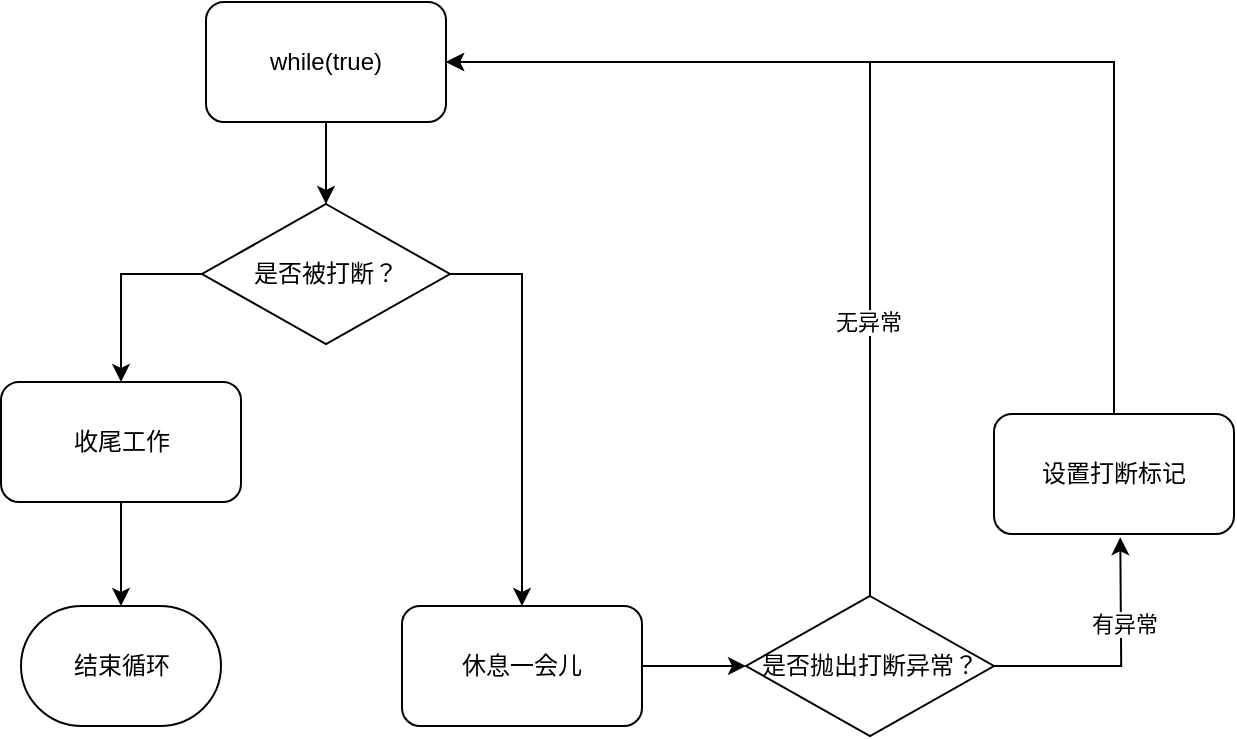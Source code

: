 <mxfile version="24.3.1" type="github" pages="6">
  <diagram name="join()" id="1V3KP1SCWV8kPv5yOCxo">
    <mxGraphModel dx="988" dy="562" grid="0" gridSize="10" guides="1" tooltips="1" connect="1" arrows="1" fold="1" page="1" pageScale="1" pageWidth="1169" pageHeight="1654" math="0" shadow="0">
      <root>
        <mxCell id="0" />
        <mxCell id="1" parent="0" />
        <mxCell id="NZEd004sxIDb9vNdu7oz-4" value="while(true)" style="rounded=1;whiteSpace=wrap;html=1;" parent="1" vertex="1">
          <mxGeometry x="367" y="159" width="120" height="60" as="geometry" />
        </mxCell>
        <mxCell id="NZEd004sxIDb9vNdu7oz-8" style="rounded=0;orthogonalLoop=1;jettySize=auto;html=1;exitX=0;exitY=0.5;exitDx=0;exitDy=0;exitPerimeter=0;edgeStyle=orthogonalEdgeStyle;" parent="1" source="NZEd004sxIDb9vNdu7oz-5" target="NZEd004sxIDb9vNdu7oz-7" edge="1">
          <mxGeometry relative="1" as="geometry" />
        </mxCell>
        <mxCell id="NZEd004sxIDb9vNdu7oz-10" style="rounded=0;orthogonalLoop=1;jettySize=auto;html=1;exitX=1;exitY=0.5;exitDx=0;exitDy=0;exitPerimeter=0;edgeStyle=orthogonalEdgeStyle;" parent="1" source="NZEd004sxIDb9vNdu7oz-5" target="NZEd004sxIDb9vNdu7oz-9" edge="1">
          <mxGeometry relative="1" as="geometry" />
        </mxCell>
        <mxCell id="NZEd004sxIDb9vNdu7oz-5" value="是否被打断？" style="strokeWidth=1;html=1;shape=mxgraph.flowchart.decision;whiteSpace=wrap;" parent="1" vertex="1">
          <mxGeometry x="365" y="260" width="124" height="70" as="geometry" />
        </mxCell>
        <mxCell id="NZEd004sxIDb9vNdu7oz-6" style="rounded=0;orthogonalLoop=1;jettySize=auto;html=1;exitX=0.5;exitY=1;exitDx=0;exitDy=0;entryX=0.5;entryY=0;entryDx=0;entryDy=0;entryPerimeter=0;" parent="1" source="NZEd004sxIDb9vNdu7oz-4" target="NZEd004sxIDb9vNdu7oz-5" edge="1">
          <mxGeometry relative="1" as="geometry" />
        </mxCell>
        <mxCell id="NZEd004sxIDb9vNdu7oz-7" value="收尾工作" style="rounded=1;whiteSpace=wrap;html=1;" parent="1" vertex="1">
          <mxGeometry x="264.5" y="349" width="120" height="60" as="geometry" />
        </mxCell>
        <mxCell id="NZEd004sxIDb9vNdu7oz-16" value="" style="edgeStyle=orthogonalEdgeStyle;rounded=0;orthogonalLoop=1;jettySize=auto;html=1;" parent="1" source="NZEd004sxIDb9vNdu7oz-9" target="NZEd004sxIDb9vNdu7oz-15" edge="1">
          <mxGeometry relative="1" as="geometry" />
        </mxCell>
        <mxCell id="NZEd004sxIDb9vNdu7oz-9" value="休息一会儿" style="rounded=1;whiteSpace=wrap;html=1;" parent="1" vertex="1">
          <mxGeometry x="465" y="461" width="120" height="60" as="geometry" />
        </mxCell>
        <mxCell id="NZEd004sxIDb9vNdu7oz-11" value="结束循环" style="strokeWidth=1;html=1;shape=mxgraph.flowchart.terminator;whiteSpace=wrap;" parent="1" vertex="1">
          <mxGeometry x="274.5" y="461" width="100" height="60" as="geometry" />
        </mxCell>
        <mxCell id="NZEd004sxIDb9vNdu7oz-12" style="edgeStyle=orthogonalEdgeStyle;rounded=0;orthogonalLoop=1;jettySize=auto;html=1;entryX=0.5;entryY=0;entryDx=0;entryDy=0;entryPerimeter=0;" parent="1" source="NZEd004sxIDb9vNdu7oz-7" target="NZEd004sxIDb9vNdu7oz-11" edge="1">
          <mxGeometry relative="1" as="geometry" />
        </mxCell>
        <mxCell id="NZEd004sxIDb9vNdu7oz-17" style="edgeStyle=orthogonalEdgeStyle;rounded=0;orthogonalLoop=1;jettySize=auto;html=1;entryX=1;entryY=0.5;entryDx=0;entryDy=0;" parent="1" source="NZEd004sxIDb9vNdu7oz-15" target="NZEd004sxIDb9vNdu7oz-4" edge="1">
          <mxGeometry relative="1" as="geometry">
            <Array as="points">
              <mxPoint x="699" y="189" />
            </Array>
          </mxGeometry>
        </mxCell>
        <mxCell id="NZEd004sxIDb9vNdu7oz-18" value="无异常" style="edgeLabel;html=1;align=center;verticalAlign=middle;resizable=0;points=[];" parent="NZEd004sxIDb9vNdu7oz-17" vertex="1" connectable="0">
          <mxGeometry x="-0.425" y="1" relative="1" as="geometry">
            <mxPoint as="offset" />
          </mxGeometry>
        </mxCell>
        <mxCell id="NZEd004sxIDb9vNdu7oz-20" style="edgeStyle=orthogonalEdgeStyle;rounded=0;orthogonalLoop=1;jettySize=auto;html=1;" parent="1" source="NZEd004sxIDb9vNdu7oz-15" edge="1">
          <mxGeometry relative="1" as="geometry">
            <mxPoint x="824.138" y="426.621" as="targetPoint" />
          </mxGeometry>
        </mxCell>
        <mxCell id="NZEd004sxIDb9vNdu7oz-22" value="有异常" style="edgeLabel;html=1;align=center;verticalAlign=middle;resizable=0;points=[];" parent="NZEd004sxIDb9vNdu7oz-20" vertex="1" connectable="0">
          <mxGeometry x="0.321" y="-1" relative="1" as="geometry">
            <mxPoint as="offset" />
          </mxGeometry>
        </mxCell>
        <mxCell id="NZEd004sxIDb9vNdu7oz-15" value="是否抛出打断异常？" style="strokeWidth=1;html=1;shape=mxgraph.flowchart.decision;whiteSpace=wrap;" parent="1" vertex="1">
          <mxGeometry x="637" y="456" width="124" height="70" as="geometry" />
        </mxCell>
        <mxCell id="NZEd004sxIDb9vNdu7oz-21" style="edgeStyle=orthogonalEdgeStyle;rounded=0;orthogonalLoop=1;jettySize=auto;html=1;entryX=1;entryY=0.5;entryDx=0;entryDy=0;" parent="1" source="NZEd004sxIDb9vNdu7oz-19" target="NZEd004sxIDb9vNdu7oz-4" edge="1">
          <mxGeometry relative="1" as="geometry">
            <Array as="points">
              <mxPoint x="821" y="189" />
            </Array>
          </mxGeometry>
        </mxCell>
        <mxCell id="NZEd004sxIDb9vNdu7oz-19" value="设置打断标记" style="rounded=1;whiteSpace=wrap;html=1;" parent="1" vertex="1">
          <mxGeometry x="761" y="365" width="120" height="60" as="geometry" />
        </mxCell>
      </root>
    </mxGraphModel>
  </diagram>
  <diagram id="PVNSbkn1NOxQgm3fCDCZ" name="OS线程">
    <mxGraphModel grid="0" page="1" gridSize="10" guides="1" tooltips="1" connect="1" arrows="1" fold="1" pageScale="1" pageWidth="1169" pageHeight="1654" math="0" shadow="0">
      <root>
        <mxCell id="0" />
        <mxCell id="1" parent="0" />
        <mxCell id="ibxqNXm0Q92hEJX4QjCi-5" style="edgeStyle=orthogonalEdgeStyle;curved=1;rounded=0;orthogonalLoop=1;jettySize=auto;html=1;exitX=1;exitY=0.25;exitDx=0;exitDy=0;entryX=0;entryY=0.5;entryDx=0;entryDy=0;" edge="1" parent="1" source="FmXA30j9jdL4BYsZwHf5-3" target="ibxqNXm0Q92hEJX4QjCi-1">
          <mxGeometry relative="1" as="geometry" />
        </mxCell>
        <mxCell id="FmXA30j9jdL4BYsZwHf5-3" value="New" style="rounded=1;whiteSpace=wrap;html=1;fillColor=#dae8fc;strokeColor=#6c8ebf;" vertex="1" parent="1">
          <mxGeometry x="182" y="426" width="73" height="38" as="geometry" />
        </mxCell>
        <mxCell id="ibxqNXm0Q92hEJX4QjCi-7" style="edgeStyle=orthogonalEdgeStyle;curved=1;rounded=0;orthogonalLoop=1;jettySize=auto;html=1;exitX=0.5;exitY=0;exitDx=0;exitDy=0;entryX=0.5;entryY=0;entryDx=0;entryDy=0;" edge="1" parent="1" source="ibxqNXm0Q92hEJX4QjCi-1" target="ibxqNXm0Q92hEJX4QjCi-2">
          <mxGeometry relative="1" as="geometry" />
        </mxCell>
        <mxCell id="ibxqNXm0Q92hEJX4QjCi-1" value="Ready" style="rounded=1;whiteSpace=wrap;html=1;fillColor=#f5f5f5;fontColor=#333333;strokeColor=#666666;" vertex="1" parent="1">
          <mxGeometry x="310" y="361" width="73" height="38" as="geometry" />
        </mxCell>
        <mxCell id="ibxqNXm0Q92hEJX4QjCi-9" style="edgeStyle=orthogonalEdgeStyle;curved=1;rounded=0;orthogonalLoop=1;jettySize=auto;html=1;exitX=0.5;exitY=1;exitDx=0;exitDy=0;entryX=0.5;entryY=1;entryDx=0;entryDy=0;" edge="1" parent="1" source="ibxqNXm0Q92hEJX4QjCi-2" target="ibxqNXm0Q92hEJX4QjCi-1">
          <mxGeometry relative="1" as="geometry" />
        </mxCell>
        <mxCell id="ibxqNXm0Q92hEJX4QjCi-10" style="edgeStyle=orthogonalEdgeStyle;curved=1;rounded=0;orthogonalLoop=1;jettySize=auto;html=1;exitX=0.75;exitY=1;exitDx=0;exitDy=0;entryX=1;entryY=0.5;entryDx=0;entryDy=0;" edge="1" parent="1" source="ibxqNXm0Q92hEJX4QjCi-2" target="ibxqNXm0Q92hEJX4QjCi-3">
          <mxGeometry relative="1" as="geometry" />
        </mxCell>
        <mxCell id="ibxqNXm0Q92hEJX4QjCi-12" style="edgeStyle=orthogonalEdgeStyle;curved=1;rounded=0;orthogonalLoop=1;jettySize=auto;html=1;exitX=1;exitY=0.5;exitDx=0;exitDy=0;entryX=0;entryY=0.5;entryDx=0;entryDy=0;" edge="1" parent="1" source="ibxqNXm0Q92hEJX4QjCi-2" target="ibxqNXm0Q92hEJX4QjCi-4">
          <mxGeometry relative="1" as="geometry" />
        </mxCell>
        <mxCell id="ibxqNXm0Q92hEJX4QjCi-2" value="Runing" style="rounded=1;whiteSpace=wrap;html=1;fillColor=#d5e8d4;strokeColor=#82b366;" vertex="1" parent="1">
          <mxGeometry x="452" y="361" width="73" height="38" as="geometry" />
        </mxCell>
        <mxCell id="ibxqNXm0Q92hEJX4QjCi-11" style="edgeStyle=orthogonalEdgeStyle;curved=1;rounded=0;orthogonalLoop=1;jettySize=auto;html=1;exitX=0;exitY=0.5;exitDx=0;exitDy=0;entryX=0.25;entryY=1;entryDx=0;entryDy=0;" edge="1" parent="1" source="ibxqNXm0Q92hEJX4QjCi-3" target="ibxqNXm0Q92hEJX4QjCi-1">
          <mxGeometry relative="1" as="geometry" />
        </mxCell>
        <mxCell id="ibxqNXm0Q92hEJX4QjCi-3" value="Waiting" style="rounded=1;whiteSpace=wrap;html=1;fillColor=#ffe6cc;strokeColor=#d79b00;" vertex="1" parent="1">
          <mxGeometry x="379" y="467" width="73" height="38" as="geometry" />
        </mxCell>
        <mxCell id="ibxqNXm0Q92hEJX4QjCi-4" value="Terminate" style="rounded=1;whiteSpace=wrap;html=1;fillColor=#f8cecc;strokeColor=#b85450;" vertex="1" parent="1">
          <mxGeometry x="576" y="426" width="73" height="38" as="geometry" />
        </mxCell>
      </root>
    </mxGraphModel>
  </diagram>
  <diagram id="xMxGrsC7GhkVJynPmUS6" name="JVM线程">
    <mxGraphModel dx="988" dy="562" grid="0" gridSize="10" guides="1" tooltips="1" connect="1" arrows="1" fold="1" page="1" pageScale="1" pageWidth="1169" pageHeight="1654" math="0" shadow="0">
      <root>
        <mxCell id="0" />
        <mxCell id="1" parent="0" />
        <mxCell id="bEQPRtBtmHfOsYJVfjAv-1" style="edgeStyle=orthogonalEdgeStyle;curved=1;rounded=0;orthogonalLoop=1;jettySize=auto;html=1;entryX=0.5;entryY=0;entryDx=0;entryDy=0;" parent="1" source="uHQ0ieIAPgb02AOEPANn-1" target="uHQ0ieIAPgb02AOEPANn-2" edge="1">
          <mxGeometry relative="1" as="geometry" />
        </mxCell>
        <mxCell id="bEQPRtBtmHfOsYJVfjAv-21" value="1" style="edgeLabel;html=1;align=center;verticalAlign=middle;resizable=0;points=[];" parent="bEQPRtBtmHfOsYJVfjAv-1" vertex="1" connectable="0">
          <mxGeometry x="-0.477" y="2" relative="1" as="geometry">
            <mxPoint as="offset" />
          </mxGeometry>
        </mxCell>
        <mxCell id="uHQ0ieIAPgb02AOEPANn-1" value="NEW" style="rounded=1;whiteSpace=wrap;html=1;fillColor=#d5e8d4;strokeColor=#82b366;" parent="1" vertex="1">
          <mxGeometry x="470" y="216" width="120" height="60" as="geometry" />
        </mxCell>
        <mxCell id="bEQPRtBtmHfOsYJVfjAv-2" style="edgeStyle=orthogonalEdgeStyle;curved=1;rounded=0;orthogonalLoop=1;jettySize=auto;html=1;" parent="1" source="uHQ0ieIAPgb02AOEPANn-2" target="uHQ0ieIAPgb02AOEPANn-6" edge="1">
          <mxGeometry relative="1" as="geometry" />
        </mxCell>
        <mxCell id="bEQPRtBtmHfOsYJVfjAv-22" value="2" style="edgeLabel;html=1;align=center;verticalAlign=middle;resizable=0;points=[];" parent="bEQPRtBtmHfOsYJVfjAv-2" vertex="1" connectable="0">
          <mxGeometry x="0.073" relative="1" as="geometry">
            <mxPoint as="offset" />
          </mxGeometry>
        </mxCell>
        <mxCell id="bEQPRtBtmHfOsYJVfjAv-13" style="edgeStyle=orthogonalEdgeStyle;curved=1;rounded=0;orthogonalLoop=1;jettySize=auto;html=1;exitX=1;exitY=0;exitDx=0;exitDy=0;entryX=0;entryY=0.25;entryDx=0;entryDy=0;" parent="1" source="uHQ0ieIAPgb02AOEPANn-2" target="uHQ0ieIAPgb02AOEPANn-5" edge="1">
          <mxGeometry relative="1" as="geometry" />
        </mxCell>
        <mxCell id="bEQPRtBtmHfOsYJVfjAv-25" value="5" style="edgeLabel;html=1;align=center;verticalAlign=middle;resizable=0;points=[];" parent="bEQPRtBtmHfOsYJVfjAv-13" vertex="1" connectable="0">
          <mxGeometry x="0.245" y="-10" relative="1" as="geometry">
            <mxPoint as="offset" />
          </mxGeometry>
        </mxCell>
        <mxCell id="bEQPRtBtmHfOsYJVfjAv-14" style="edgeStyle=orthogonalEdgeStyle;curved=1;rounded=0;orthogonalLoop=1;jettySize=auto;html=1;exitX=0;exitY=0.25;exitDx=0;exitDy=0;entryX=1;entryY=0.25;entryDx=0;entryDy=0;" parent="1" source="uHQ0ieIAPgb02AOEPANn-2" target="uHQ0ieIAPgb02AOEPANn-3" edge="1">
          <mxGeometry relative="1" as="geometry" />
        </mxCell>
        <mxCell id="bEQPRtBtmHfOsYJVfjAv-23" value="3" style="edgeLabel;html=1;align=center;verticalAlign=middle;resizable=0;points=[];" parent="bEQPRtBtmHfOsYJVfjAv-14" vertex="1" connectable="0">
          <mxGeometry x="-0.348" y="2" relative="1" as="geometry">
            <mxPoint as="offset" />
          </mxGeometry>
        </mxCell>
        <mxCell id="bEQPRtBtmHfOsYJVfjAv-16" style="edgeStyle=orthogonalEdgeStyle;curved=1;rounded=0;orthogonalLoop=1;jettySize=auto;html=1;exitX=1;exitY=0.75;exitDx=0;exitDy=0;entryX=0.5;entryY=0;entryDx=0;entryDy=0;" parent="1" source="uHQ0ieIAPgb02AOEPANn-2" target="uHQ0ieIAPgb02AOEPANn-4" edge="1">
          <mxGeometry relative="1" as="geometry" />
        </mxCell>
        <mxCell id="bEQPRtBtmHfOsYJVfjAv-27" value="7" style="edgeLabel;html=1;align=center;verticalAlign=middle;resizable=0;points=[];" parent="bEQPRtBtmHfOsYJVfjAv-16" vertex="1" connectable="0">
          <mxGeometry x="-0.144" y="-7" relative="1" as="geometry">
            <mxPoint as="offset" />
          </mxGeometry>
        </mxCell>
        <mxCell id="uHQ0ieIAPgb02AOEPANn-2" value="RUNNABLE" style="rounded=1;whiteSpace=wrap;html=1;fillColor=#dae8fc;strokeColor=#6c8ebf;" parent="1" vertex="1">
          <mxGeometry x="470" y="358" width="120" height="60" as="geometry" />
        </mxCell>
        <mxCell id="bEQPRtBtmHfOsYJVfjAv-15" style="edgeStyle=orthogonalEdgeStyle;curved=1;rounded=0;orthogonalLoop=1;jettySize=auto;html=1;exitX=1;exitY=0.75;exitDx=0;exitDy=0;entryX=0;entryY=0.75;entryDx=0;entryDy=0;" parent="1" source="uHQ0ieIAPgb02AOEPANn-3" target="uHQ0ieIAPgb02AOEPANn-2" edge="1">
          <mxGeometry relative="1" as="geometry" />
        </mxCell>
        <mxCell id="bEQPRtBtmHfOsYJVfjAv-24" value="4" style="edgeLabel;html=1;align=center;verticalAlign=middle;resizable=0;points=[];" parent="bEQPRtBtmHfOsYJVfjAv-15" vertex="1" connectable="0">
          <mxGeometry x="0.192" y="1" relative="1" as="geometry">
            <mxPoint as="offset" />
          </mxGeometry>
        </mxCell>
        <mxCell id="uHQ0ieIAPgb02AOEPANn-3" value="BLOCKED" style="rounded=1;whiteSpace=wrap;html=1;fillColor=#e1d5e7;strokeColor=#9673a6;" parent="1" vertex="1">
          <mxGeometry x="211" y="358" width="120" height="60" as="geometry" />
        </mxCell>
        <mxCell id="uHQ0ieIAPgb02AOEPANn-4" value="WAITING" style="rounded=1;whiteSpace=wrap;html=1;fillColor=#ffe6cc;strokeColor=#d79b00;" parent="1" vertex="1">
          <mxGeometry x="769" y="472" width="120" height="60" as="geometry" />
        </mxCell>
        <mxCell id="bEQPRtBtmHfOsYJVfjAv-19" style="edgeStyle=orthogonalEdgeStyle;curved=1;rounded=0;orthogonalLoop=1;jettySize=auto;html=1;exitX=0.25;exitY=1;exitDx=0;exitDy=0;entryX=1;entryY=0.25;entryDx=0;entryDy=0;" parent="1" source="uHQ0ieIAPgb02AOEPANn-5" target="uHQ0ieIAPgb02AOEPANn-2" edge="1">
          <mxGeometry relative="1" as="geometry" />
        </mxCell>
        <mxCell id="bEQPRtBtmHfOsYJVfjAv-26" value="6" style="edgeLabel;html=1;align=center;verticalAlign=middle;resizable=0;points=[];" parent="bEQPRtBtmHfOsYJVfjAv-19" vertex="1" connectable="0">
          <mxGeometry x="-0.038" y="-10" relative="1" as="geometry">
            <mxPoint as="offset" />
          </mxGeometry>
        </mxCell>
        <mxCell id="uHQ0ieIAPgb02AOEPANn-5" value="TIMED_WAITING" style="rounded=1;whiteSpace=wrap;html=1;fillColor=#fff2cc;strokeColor=#d6b656;" parent="1" vertex="1">
          <mxGeometry x="760" y="259" width="120" height="60" as="geometry" />
        </mxCell>
        <mxCell id="uHQ0ieIAPgb02AOEPANn-6" value="TERMINATED" style="rounded=1;whiteSpace=wrap;html=1;fillColor=#f8cecc;strokeColor=#b85450;" parent="1" vertex="1">
          <mxGeometry x="470" y="500" width="120" height="60" as="geometry" />
        </mxCell>
        <mxCell id="bEQPRtBtmHfOsYJVfjAv-18" style="edgeStyle=orthogonalEdgeStyle;curved=1;rounded=0;orthogonalLoop=1;jettySize=auto;html=1;exitX=0;exitY=0.5;exitDx=0;exitDy=0;entryX=0.989;entryY=0.943;entryDx=0;entryDy=0;entryPerimeter=0;" parent="1" source="uHQ0ieIAPgb02AOEPANn-4" target="uHQ0ieIAPgb02AOEPANn-2" edge="1">
          <mxGeometry relative="1" as="geometry" />
        </mxCell>
        <mxCell id="bEQPRtBtmHfOsYJVfjAv-28" value="8" style="edgeLabel;html=1;align=center;verticalAlign=middle;resizable=0;points=[];" parent="bEQPRtBtmHfOsYJVfjAv-18" vertex="1" connectable="0">
          <mxGeometry x="-0.421" y="-7" relative="1" as="geometry">
            <mxPoint as="offset" />
          </mxGeometry>
        </mxCell>
      </root>
    </mxGraphModel>
  </diagram>
  <diagram id="vEIJ6cPtEUYAlNjStZnZ" name="OS&amp;JVM线程对比">
    <mxGraphModel grid="0" page="1" gridSize="10" guides="1" tooltips="1" connect="1" arrows="1" fold="1" pageScale="1" pageWidth="1169" pageHeight="1654" math="0" shadow="0">
      <root>
        <mxCell id="0" />
        <mxCell id="1" parent="0" />
        <mxCell id="kfv_5kCo68BBMFL1VBEQ-32" value="" style="rounded=1;whiteSpace=wrap;html=1;fillStyle=auto;strokeColor=default;strokeWidth=1;" vertex="1" parent="1">
          <mxGeometry x="74" y="117" width="1041" height="390" as="geometry" />
        </mxCell>
        <mxCell id="bTMKLTHeLOdzTPJGCHO4-3" value="NEW" style="rounded=1;whiteSpace=wrap;html=1;fillColor=#f9f7ed;strokeColor=#36393d;" vertex="1" parent="1">
          <mxGeometry x="135" y="164" width="120" height="60" as="geometry" />
        </mxCell>
        <mxCell id="bTMKLTHeLOdzTPJGCHO4-12" value="RUNNABLE" style="rounded=1;whiteSpace=wrap;html=1;fillColor=#cce5ff;strokeColor=#36393d;" vertex="1" parent="1">
          <mxGeometry x="293" y="164" width="120" height="60" as="geometry" />
        </mxCell>
        <mxCell id="bTMKLTHeLOdzTPJGCHO4-15" value="BLOCKED" style="rounded=1;whiteSpace=wrap;html=1;fillColor=#fff2cc;strokeColor=#d6b656;" vertex="1" parent="1">
          <mxGeometry x="451" y="164" width="120" height="60" as="geometry" />
        </mxCell>
        <mxCell id="bTMKLTHeLOdzTPJGCHO4-16" value="WAITING" style="rounded=1;whiteSpace=wrap;html=1;fillColor=#fff2cc;strokeColor=#d6b656;" vertex="1" parent="1">
          <mxGeometry x="769" y="164" width="120" height="60" as="geometry" />
        </mxCell>
        <mxCell id="bTMKLTHeLOdzTPJGCHO4-19" value="TIMED_WAITING" style="rounded=1;whiteSpace=wrap;html=1;fillColor=#fff2cc;strokeColor=#d6b656;" vertex="1" parent="1">
          <mxGeometry x="609" y="164" width="120" height="60" as="geometry" />
        </mxCell>
        <mxCell id="bTMKLTHeLOdzTPJGCHO4-20" value="TERMINATED" style="rounded=1;whiteSpace=wrap;html=1;fillColor=#f9f7ed;strokeColor=#36393d;" vertex="1" parent="1">
          <mxGeometry x="926" y="164" width="120" height="60" as="geometry" />
        </mxCell>
        <mxCell id="kfv_5kCo68BBMFL1VBEQ-1" value="NEW" style="rounded=1;whiteSpace=wrap;html=1;fillColor=#f9f7ed;strokeColor=#36393d;" vertex="1" parent="1">
          <mxGeometry x="135" y="398" width="120" height="60" as="geometry" />
        </mxCell>
        <mxCell id="kfv_5kCo68BBMFL1VBEQ-3" value="Ready" style="rounded=1;whiteSpace=wrap;html=1;fillColor=#cce5ff;strokeColor=#36393d;" vertex="1" parent="1">
          <mxGeometry x="331" y="401" width="120" height="60" as="geometry" />
        </mxCell>
        <mxCell id="kfv_5kCo68BBMFL1VBEQ-6" value="Runing" style="rounded=1;whiteSpace=wrap;html=1;fillColor=#cce5ff;strokeColor=#36393d;" vertex="1" parent="1">
          <mxGeometry x="525" y="401" width="120" height="60" as="geometry" />
        </mxCell>
        <mxCell id="kfv_5kCo68BBMFL1VBEQ-10" value="Waiting" style="rounded=1;whiteSpace=wrap;html=1;fillColor=#f8cecc;strokeColor=#b85450;" vertex="1" parent="1">
          <mxGeometry x="721" y="401" width="120" height="60" as="geometry" />
        </mxCell>
        <mxCell id="kfv_5kCo68BBMFL1VBEQ-11" value="Terminate" style="rounded=1;whiteSpace=wrap;html=1;fillColor=#f9f7ed;strokeColor=#36393d;" vertex="1" parent="1">
          <mxGeometry x="926" y="398" width="120" height="60" as="geometry" />
        </mxCell>
        <mxCell id="kfv_5kCo68BBMFL1VBEQ-22" value="" style="endArrow=none;html=1;rounded=0;" edge="1" parent="1" source="kfv_5kCo68BBMFL1VBEQ-1">
          <mxGeometry width="50" height="50" relative="1" as="geometry">
            <mxPoint x="147" y="274" as="sourcePoint" />
            <mxPoint x="197" y="224" as="targetPoint" />
          </mxGeometry>
        </mxCell>
        <mxCell id="kfv_5kCo68BBMFL1VBEQ-23" value="" style="endArrow=none;html=1;rounded=0;entryX=0.5;entryY=1;entryDx=0;entryDy=0;exitX=0.5;exitY=0;exitDx=0;exitDy=0;" edge="1" parent="1" source="kfv_5kCo68BBMFL1VBEQ-3" target="bTMKLTHeLOdzTPJGCHO4-12">
          <mxGeometry width="50" height="50" relative="1" as="geometry">
            <mxPoint x="347" y="409" as="sourcePoint" />
            <mxPoint x="349" y="235" as="targetPoint" />
          </mxGeometry>
        </mxCell>
        <mxCell id="kfv_5kCo68BBMFL1VBEQ-24" value="" style="endArrow=none;html=1;rounded=0;entryX=0.5;entryY=1;entryDx=0;entryDy=0;exitX=0.5;exitY=0;exitDx=0;exitDy=0;" edge="1" parent="1" source="kfv_5kCo68BBMFL1VBEQ-6" target="bTMKLTHeLOdzTPJGCHO4-12">
          <mxGeometry width="50" height="50" relative="1" as="geometry">
            <mxPoint x="215" y="418" as="sourcePoint" />
            <mxPoint x="217" y="244" as="targetPoint" />
          </mxGeometry>
        </mxCell>
        <mxCell id="kfv_5kCo68BBMFL1VBEQ-25" value="" style="endArrow=none;html=1;rounded=0;entryX=0.5;entryY=1;entryDx=0;entryDy=0;exitX=0.5;exitY=0;exitDx=0;exitDy=0;dashed=1;dashPattern=8 8;" edge="1" parent="1" source="kfv_5kCo68BBMFL1VBEQ-10" target="bTMKLTHeLOdzTPJGCHO4-12">
          <mxGeometry width="50" height="50" relative="1" as="geometry">
            <mxPoint x="225" y="428" as="sourcePoint" />
            <mxPoint x="227" y="254" as="targetPoint" />
          </mxGeometry>
        </mxCell>
        <mxCell id="kfv_5kCo68BBMFL1VBEQ-26" value="" style="endArrow=none;html=1;rounded=0;entryX=0.5;entryY=1;entryDx=0;entryDy=0;exitX=0.5;exitY=0;exitDx=0;exitDy=0;" edge="1" parent="1" source="kfv_5kCo68BBMFL1VBEQ-10" target="bTMKLTHeLOdzTPJGCHO4-15">
          <mxGeometry width="50" height="50" relative="1" as="geometry">
            <mxPoint x="548" y="416" as="sourcePoint" />
            <mxPoint x="550" y="242" as="targetPoint" />
          </mxGeometry>
        </mxCell>
        <mxCell id="kfv_5kCo68BBMFL1VBEQ-27" value="" style="endArrow=none;html=1;rounded=0;entryX=0.5;entryY=1;entryDx=0;entryDy=0;exitX=0.5;exitY=0;exitDx=0;exitDy=0;" edge="1" parent="1" source="kfv_5kCo68BBMFL1VBEQ-10" target="bTMKLTHeLOdzTPJGCHO4-19">
          <mxGeometry width="50" height="50" relative="1" as="geometry">
            <mxPoint x="245" y="448" as="sourcePoint" />
            <mxPoint x="247" y="274" as="targetPoint" />
          </mxGeometry>
        </mxCell>
        <mxCell id="kfv_5kCo68BBMFL1VBEQ-28" value="" style="endArrow=none;html=1;rounded=0;entryX=0.5;entryY=1;entryDx=0;entryDy=0;exitX=0.5;exitY=0;exitDx=0;exitDy=0;" edge="1" parent="1" source="kfv_5kCo68BBMFL1VBEQ-10" target="bTMKLTHeLOdzTPJGCHO4-16">
          <mxGeometry width="50" height="50" relative="1" as="geometry">
            <mxPoint x="255" y="458" as="sourcePoint" />
            <mxPoint x="257" y="284" as="targetPoint" />
          </mxGeometry>
        </mxCell>
        <mxCell id="kfv_5kCo68BBMFL1VBEQ-29" value="" style="endArrow=none;html=1;rounded=0;entryX=0.5;entryY=1;entryDx=0;entryDy=0;exitX=0.5;exitY=0;exitDx=0;exitDy=0;" edge="1" parent="1" source="kfv_5kCo68BBMFL1VBEQ-11" target="bTMKLTHeLOdzTPJGCHO4-20">
          <mxGeometry width="50" height="50" relative="1" as="geometry">
            <mxPoint x="265" y="468" as="sourcePoint" />
            <mxPoint x="267" y="294" as="targetPoint" />
          </mxGeometry>
        </mxCell>
        <mxCell id="kfv_5kCo68BBMFL1VBEQ-30" value="" style="endArrow=none;html=1;rounded=0;strokeColor=#6c8ebf;fillColor=#dae8fc;gradientColor=#7ea6e0;exitX=0;exitY=0.5;exitDx=0;exitDy=0;entryX=1;entryY=0.5;entryDx=0;entryDy=0;" edge="1" parent="1" source="kfv_5kCo68BBMFL1VBEQ-32" target="kfv_5kCo68BBMFL1VBEQ-32">
          <mxGeometry width="50" height="50" relative="1" as="geometry">
            <mxPoint x="96" y="302" as="sourcePoint" />
            <mxPoint x="1094" y="300" as="targetPoint" />
          </mxGeometry>
        </mxCell>
        <mxCell id="kfv_5kCo68BBMFL1VBEQ-33" value="JVM" style="text;html=1;align=center;verticalAlign=middle;whiteSpace=wrap;rounded=0;" vertex="1" parent="1">
          <mxGeometry x="90" y="127" width="60" height="30" as="geometry" />
        </mxCell>
        <mxCell id="kfv_5kCo68BBMFL1VBEQ-36" value="OS" style="text;html=1;align=center;verticalAlign=middle;whiteSpace=wrap;rounded=0;" vertex="1" parent="1">
          <mxGeometry x="97" y="461" width="60" height="30" as="geometry" />
        </mxCell>
      </root>
    </mxGraphModel>
  </diagram>
  <diagram id="j8Wut15wf3UFw9Qu81d0" name="Java线程状态转换">
    <mxGraphModel dx="1185" dy="674" grid="0" gridSize="10" guides="1" tooltips="1" connect="1" arrows="1" fold="1" page="1" pageScale="1" pageWidth="1169" pageHeight="1654" math="0" shadow="0">
      <root>
        <mxCell id="0" />
        <mxCell id="1" parent="0" />
        <mxCell id="9wM2UfLxCSnfhmslAFcL-1" style="edgeStyle=orthogonalEdgeStyle;curved=1;rounded=0;orthogonalLoop=1;jettySize=auto;html=1;entryX=0.5;entryY=0;entryDx=0;entryDy=0;" parent="1" source="9wM2UfLxCSnfhmslAFcL-3" target="9wM2UfLxCSnfhmslAFcL-12" edge="1">
          <mxGeometry relative="1" as="geometry" />
        </mxCell>
        <mxCell id="9wM2UfLxCSnfhmslAFcL-2" value="t.start()" style="edgeLabel;html=1;align=center;verticalAlign=middle;resizable=0;points=[];" parent="9wM2UfLxCSnfhmslAFcL-1" vertex="1" connectable="0">
          <mxGeometry x="-0.477" y="2" relative="1" as="geometry">
            <mxPoint as="offset" />
          </mxGeometry>
        </mxCell>
        <mxCell id="9wM2UfLxCSnfhmslAFcL-3" value="NEW" style="rounded=1;whiteSpace=wrap;html=1;fillColor=#d5e8d4;strokeColor=#82b366;" parent="1" vertex="1">
          <mxGeometry x="470" y="216" width="120" height="60" as="geometry" />
        </mxCell>
        <mxCell id="9wM2UfLxCSnfhmslAFcL-4" style="edgeStyle=orthogonalEdgeStyle;curved=1;rounded=0;orthogonalLoop=1;jettySize=auto;html=1;" parent="1" source="9wM2UfLxCSnfhmslAFcL-12" target="9wM2UfLxCSnfhmslAFcL-20" edge="1">
          <mxGeometry relative="1" as="geometry" />
        </mxCell>
        <mxCell id="9wM2UfLxCSnfhmslAFcL-5" value="运行结束" style="edgeLabel;html=1;align=center;verticalAlign=middle;resizable=0;points=[];" parent="9wM2UfLxCSnfhmslAFcL-4" vertex="1" connectable="0">
          <mxGeometry x="0.073" relative="1" as="geometry">
            <mxPoint as="offset" />
          </mxGeometry>
        </mxCell>
        <mxCell id="9wM2UfLxCSnfhmslAFcL-6" style="edgeStyle=orthogonalEdgeStyle;curved=1;rounded=0;orthogonalLoop=1;jettySize=auto;html=1;exitX=1;exitY=0;exitDx=0;exitDy=0;entryX=0;entryY=0.25;entryDx=0;entryDy=0;" parent="1" source="9wM2UfLxCSnfhmslAFcL-12" target="9wM2UfLxCSnfhmslAFcL-19" edge="1">
          <mxGeometry relative="1" as="geometry" />
        </mxCell>
        <mxCell id="9wM2UfLxCSnfhmslAFcL-7" value="Thread.sleep(long n)&lt;div&gt;wait(long n)&lt;/div&gt;&lt;div&gt;Thread.join(long n)&lt;/div&gt;&lt;div&gt;LockSupport.parkNanos(long n)&lt;/div&gt;&lt;div&gt;LockSupport.parkUntil(long n)&lt;/div&gt;" style="edgeLabel;html=1;align=center;verticalAlign=middle;resizable=0;points=[];" parent="9wM2UfLxCSnfhmslAFcL-6" vertex="1" connectable="0">
          <mxGeometry x="0.245" y="-10" relative="1" as="geometry">
            <mxPoint x="11" y="-1" as="offset" />
          </mxGeometry>
        </mxCell>
        <mxCell id="9wM2UfLxCSnfhmslAFcL-8" style="edgeStyle=orthogonalEdgeStyle;curved=1;rounded=0;orthogonalLoop=1;jettySize=auto;html=1;exitX=0;exitY=0.25;exitDx=0;exitDy=0;entryX=1;entryY=0.25;entryDx=0;entryDy=0;" parent="1" source="9wM2UfLxCSnfhmslAFcL-12" target="9wM2UfLxCSnfhmslAFcL-15" edge="1">
          <mxGeometry relative="1" as="geometry" />
        </mxCell>
        <mxCell id="9wM2UfLxCSnfhmslAFcL-9" value="争抢锁失败" style="edgeLabel;html=1;align=center;verticalAlign=middle;resizable=0;points=[];" parent="9wM2UfLxCSnfhmslAFcL-8" vertex="1" connectable="0">
          <mxGeometry x="-0.348" y="2" relative="1" as="geometry">
            <mxPoint x="-13" as="offset" />
          </mxGeometry>
        </mxCell>
        <mxCell id="9wM2UfLxCSnfhmslAFcL-10" style="edgeStyle=orthogonalEdgeStyle;curved=1;rounded=0;orthogonalLoop=1;jettySize=auto;html=1;exitX=1;exitY=0.75;exitDx=0;exitDy=0;entryX=0.5;entryY=0;entryDx=0;entryDy=0;" parent="1" source="9wM2UfLxCSnfhmslAFcL-12" target="9wM2UfLxCSnfhmslAFcL-16" edge="1">
          <mxGeometry relative="1" as="geometry" />
        </mxCell>
        <mxCell id="9wM2UfLxCSnfhmslAFcL-11" value="join()&lt;div&gt;wait()&lt;/div&gt;&lt;div&gt;LockSupport.park()&lt;/div&gt;" style="edgeLabel;html=1;align=center;verticalAlign=middle;resizable=0;points=[];" parent="9wM2UfLxCSnfhmslAFcL-10" vertex="1" connectable="0">
          <mxGeometry x="-0.144" y="-7" relative="1" as="geometry">
            <mxPoint as="offset" />
          </mxGeometry>
        </mxCell>
        <mxCell id="9wM2UfLxCSnfhmslAFcL-12" value="RUNNABLE" style="rounded=1;whiteSpace=wrap;html=1;fillColor=#dae8fc;strokeColor=#6c8ebf;" parent="1" vertex="1">
          <mxGeometry x="470" y="358" width="120" height="60" as="geometry" />
        </mxCell>
        <mxCell id="9wM2UfLxCSnfhmslAFcL-13" style="edgeStyle=orthogonalEdgeStyle;curved=1;rounded=0;orthogonalLoop=1;jettySize=auto;html=1;exitX=1;exitY=0.75;exitDx=0;exitDy=0;entryX=0;entryY=0.75;entryDx=0;entryDy=0;" parent="1" source="9wM2UfLxCSnfhmslAFcL-15" target="9wM2UfLxCSnfhmslAFcL-12" edge="1">
          <mxGeometry relative="1" as="geometry" />
        </mxCell>
        <mxCell id="9wM2UfLxCSnfhmslAFcL-14" value="抢到锁资源" style="edgeLabel;html=1;align=center;verticalAlign=middle;resizable=0;points=[];" parent="9wM2UfLxCSnfhmslAFcL-13" vertex="1" connectable="0">
          <mxGeometry x="0.192" y="1" relative="1" as="geometry">
            <mxPoint as="offset" />
          </mxGeometry>
        </mxCell>
        <mxCell id="9wM2UfLxCSnfhmslAFcL-15" value="BLOCKED" style="rounded=1;whiteSpace=wrap;html=1;fillColor=#e1d5e7;strokeColor=#9673a6;" parent="1" vertex="1">
          <mxGeometry x="211" y="358" width="120" height="60" as="geometry" />
        </mxCell>
        <mxCell id="9wM2UfLxCSnfhmslAFcL-16" value="WAITING" style="rounded=1;whiteSpace=wrap;html=1;fillColor=#ffe6cc;strokeColor=#d79b00;" parent="1" vertex="1">
          <mxGeometry x="769" y="472" width="120" height="60" as="geometry" />
        </mxCell>
        <mxCell id="9wM2UfLxCSnfhmslAFcL-17" style="edgeStyle=orthogonalEdgeStyle;curved=1;rounded=0;orthogonalLoop=1;jettySize=auto;html=1;exitX=0.25;exitY=1;exitDx=0;exitDy=0;entryX=1;entryY=0.25;entryDx=0;entryDy=0;" parent="1" source="9wM2UfLxCSnfhmslAFcL-19" target="9wM2UfLxCSnfhmslAFcL-12" edge="1">
          <mxGeometry relative="1" as="geometry" />
        </mxCell>
        <mxCell id="9wM2UfLxCSnfhmslAFcL-24" value="notify()&lt;div&gt;notifyAll()&lt;/div&gt;&lt;div&gt;LockSupport.unpark()&lt;/div&gt;" style="edgeLabel;html=1;align=center;verticalAlign=middle;resizable=0;points=[];" parent="9wM2UfLxCSnfhmslAFcL-17" vertex="1" connectable="0">
          <mxGeometry x="-0.802" y="-10" relative="1" as="geometry">
            <mxPoint as="offset" />
          </mxGeometry>
        </mxCell>
        <mxCell id="9wM2UfLxCSnfhmslAFcL-19" value="TIMED_WAITING" style="rounded=1;whiteSpace=wrap;html=1;fillColor=#fff2cc;strokeColor=#d6b656;" parent="1" vertex="1">
          <mxGeometry x="786" y="230" width="120" height="60" as="geometry" />
        </mxCell>
        <mxCell id="9wM2UfLxCSnfhmslAFcL-20" value="TERMINATED" style="rounded=1;whiteSpace=wrap;html=1;fillColor=#f8cecc;strokeColor=#b85450;" parent="1" vertex="1">
          <mxGeometry x="470" y="500" width="120" height="60" as="geometry" />
        </mxCell>
        <mxCell id="9wM2UfLxCSnfhmslAFcL-21" style="edgeStyle=orthogonalEdgeStyle;curved=1;rounded=0;orthogonalLoop=1;jettySize=auto;html=1;exitX=0;exitY=0.5;exitDx=0;exitDy=0;entryX=0.989;entryY=0.943;entryDx=0;entryDy=0;entryPerimeter=0;" parent="1" source="9wM2UfLxCSnfhmslAFcL-16" target="9wM2UfLxCSnfhmslAFcL-12" edge="1">
          <mxGeometry relative="1" as="geometry" />
        </mxCell>
        <mxCell id="9wM2UfLxCSnfhmslAFcL-22" value="notify()&lt;div&gt;notifyAll()&lt;/div&gt;&lt;div&gt;LockSupport.unpark()&lt;/div&gt;" style="edgeLabel;html=1;align=center;verticalAlign=middle;resizable=0;points=[];" parent="9wM2UfLxCSnfhmslAFcL-21" vertex="1" connectable="0">
          <mxGeometry x="-0.421" y="-7" relative="1" as="geometry">
            <mxPoint as="offset" />
          </mxGeometry>
        </mxCell>
      </root>
    </mxGraphModel>
  </diagram>
  <diagram id="wyvSWkaV7mM4u5_i4dm1" name="Jav对象内存布局">
    <mxGraphModel dx="1185" dy="607" grid="0" gridSize="10" guides="1" tooltips="1" connect="1" arrows="1" fold="1" page="1" pageScale="1" pageWidth="1169" pageHeight="1654" math="0" shadow="0">
      <root>
        <mxCell id="0" />
        <mxCell id="1" parent="0" />
        <mxCell id="jT-BZRuQSYiHTPr7h-cJ-2" value="对象头" style="rounded=0;whiteSpace=wrap;html=1;fillColor=#FFFFE3;strokeColor=#82b366;" vertex="1" parent="1">
          <mxGeometry x="425" y="327" width="100" height="50" as="geometry" />
        </mxCell>
        <mxCell id="jT-BZRuQSYiHTPr7h-cJ-4" value="实例数据" style="rounded=0;whiteSpace=wrap;html=1;fillColor=#dae8fc;strokeColor=#6c8ebf;" vertex="1" parent="1">
          <mxGeometry x="525" y="327" width="210" height="50" as="geometry" />
        </mxCell>
        <mxCell id="jT-BZRuQSYiHTPr7h-cJ-5" value="对齐&lt;br&gt;填充" style="rounded=0;whiteSpace=wrap;html=1;fillColor=#f5f5f5;fontColor=#333333;strokeColor=#666666;" vertex="1" parent="1">
          <mxGeometry x="735" y="327" width="50" height="50" as="geometry" />
        </mxCell>
        <mxCell id="jT-BZRuQSYiHTPr7h-cJ-13" value="" style="shape=curlyBracket;whiteSpace=wrap;html=1;rounded=1;labelPosition=left;verticalLabelPosition=middle;align=right;verticalAlign=middle;rotation=-90;" vertex="1" parent="1">
          <mxGeometry x="450.5" y="214" width="49" height="169" as="geometry" />
        </mxCell>
        <mxCell id="jT-BZRuQSYiHTPr7h-cJ-14" value="Mark Word" style="rounded=0;whiteSpace=wrap;html=1;strokeColor=#A9C4EB;" vertex="1" parent="1">
          <mxGeometry x="363" y="232" width="79" height="29" as="geometry" />
        </mxCell>
        <mxCell id="jT-BZRuQSYiHTPr7h-cJ-15" value="Class Point" style="rounded=0;whiteSpace=wrap;html=1;strokeColor=#B5739D;" vertex="1" parent="1">
          <mxGeometry x="442" y="232" width="79" height="29" as="geometry" />
        </mxCell>
        <mxCell id="jT-BZRuQSYiHTPr7h-cJ-17" value="&lt;font style=&quot;font-size: 9px;&quot;&gt;数组长度&lt;br&gt;（数组专属）&lt;/font&gt;" style="rounded=0;whiteSpace=wrap;html=1;dashed=1;strokeColor=#EA6B66;" vertex="1" parent="1">
          <mxGeometry x="521" y="232" width="79" height="29" as="geometry" />
        </mxCell>
      </root>
    </mxGraphModel>
  </diagram>
</mxfile>
